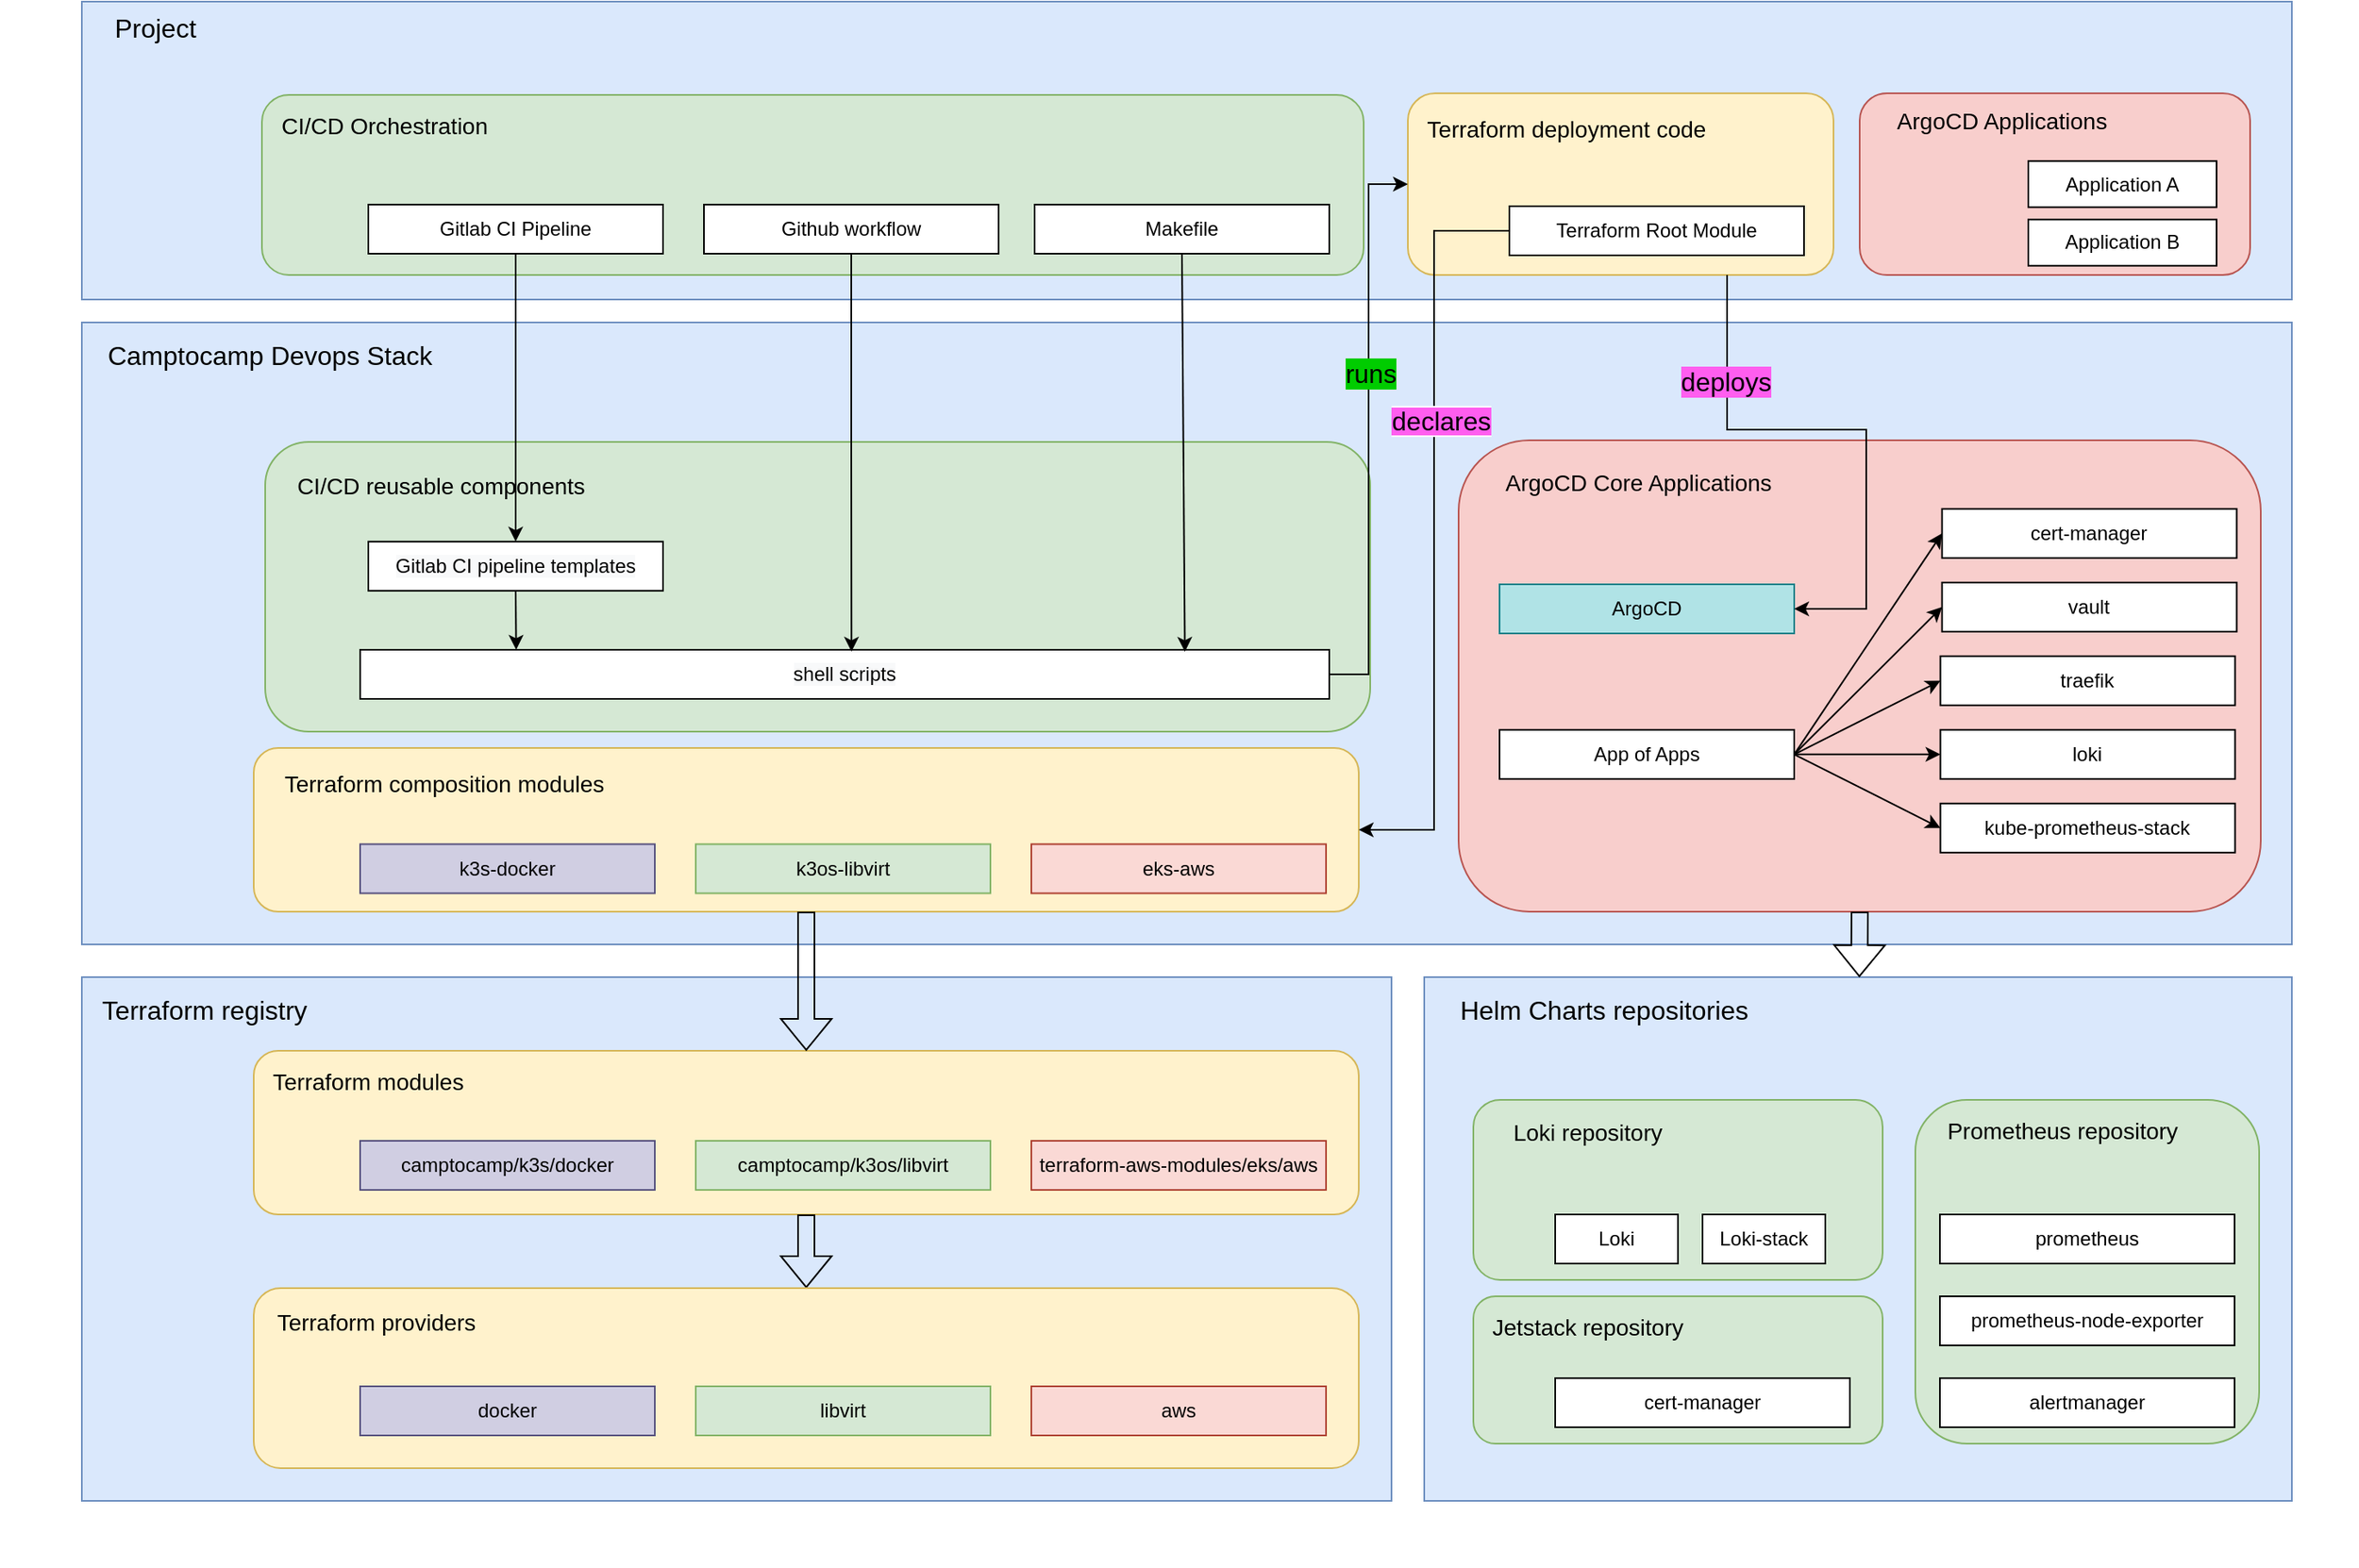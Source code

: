 <mxfile version="13.7.9" type="device"><diagram id="X9CnibR8AjEBaoceBRTK" name="Page-1"><mxGraphModel dx="2337" dy="2176" grid="1" gridSize="10" guides="1" tooltips="1" connect="1" arrows="1" fold="1" page="1" pageScale="1" pageWidth="1169" pageHeight="827" math="0" shadow="0"><root><mxCell id="0"/><mxCell id="1" parent="0"/><mxCell id="eQljkB-SZCPV8URkeqLH-210" value="" style="group" parent="1" vertex="1" connectable="0"><mxGeometry x="40" y="420" width="850" height="360" as="geometry"/></mxCell><mxCell id="eQljkB-SZCPV8URkeqLH-1" value="" style="rounded=0;whiteSpace=wrap;html=1;fillColor=#dae8fc;strokeColor=#6c8ebf;" parent="eQljkB-SZCPV8URkeqLH-210" vertex="1"><mxGeometry x="50" width="800" height="320" as="geometry"/></mxCell><mxCell id="eQljkB-SZCPV8URkeqLH-8" value="&lt;font style=&quot;font-size: 16px&quot;&gt;Terraform registry&lt;/font&gt;" style="text;html=1;strokeColor=none;fillColor=none;align=center;verticalAlign=middle;whiteSpace=wrap;rounded=0;rotation=0;fontSize=16;" parent="eQljkB-SZCPV8URkeqLH-210" vertex="1"><mxGeometry x="60" y="10" width="130" height="20" as="geometry"/></mxCell><mxCell id="eQljkB-SZCPV8URkeqLH-215" value="" style="group" parent="eQljkB-SZCPV8URkeqLH-210" vertex="1" connectable="0"><mxGeometry x="155" y="45" width="675" height="100" as="geometry"/></mxCell><mxCell id="eQljkB-SZCPV8URkeqLH-2" value="" style="rounded=1;whiteSpace=wrap;html=1;fillColor=#fff2cc;strokeColor=#d6b656;" parent="eQljkB-SZCPV8URkeqLH-215" vertex="1"><mxGeometry width="675" height="100" as="geometry"/></mxCell><mxCell id="eQljkB-SZCPV8URkeqLH-9" value="Terraform modules" style="text;html=1;strokeColor=none;fillColor=none;align=center;verticalAlign=middle;whiteSpace=wrap;rounded=0;rotation=0;fontSize=14;" parent="eQljkB-SZCPV8URkeqLH-215" vertex="1"><mxGeometry y="10.005" width="140" height="18.909" as="geometry"/></mxCell><UserObject label="camptocamp/k3s/docker" link="https://github.com/camptocamp/terraform-docker-k3s" id="eQljkB-SZCPV8URkeqLH-218"><mxCell style="rounded=0;whiteSpace=wrap;html=1;fillColor=#d0cee2;strokeColor=#56517e;" parent="eQljkB-SZCPV8URkeqLH-215" vertex="1"><mxGeometry x="65" y="55" width="180" height="30" as="geometry"/></mxCell></UserObject><UserObject label="&lt;span&gt;terraform-aws-modules/eks/aws&lt;/span&gt;" link="https://github.com/terraform-aws-modules/terraform-aws-eks" id="eQljkB-SZCPV8URkeqLH-7"><mxCell style="rounded=0;whiteSpace=wrap;html=1;fillColor=#fad9d5;strokeColor=#ae4132;" parent="eQljkB-SZCPV8URkeqLH-210" vertex="1"><mxGeometry x="630" y="100" width="180" height="30" as="geometry"/></mxCell></UserObject><mxCell id="eQljkB-SZCPV8URkeqLH-227" style="edgeStyle=none;rounded=0;orthogonalLoop=1;jettySize=auto;html=1;entryX=0.5;entryY=0;entryDx=0;entryDy=0;shape=flexArrow;exitX=0.5;exitY=1;exitDx=0;exitDy=0;" parent="eQljkB-SZCPV8URkeqLH-210" source="eQljkB-SZCPV8URkeqLH-2" target="eQljkB-SZCPV8URkeqLH-4" edge="1"><mxGeometry relative="1" as="geometry"/></mxCell><UserObject label="camptocamp/k3os/libvirt" link="https://github.com/camptocamp/terraform-libvirt-k3os" id="eQljkB-SZCPV8URkeqLH-11"><mxCell style="rounded=0;whiteSpace=wrap;html=1;fillColor=#d5e8d4;strokeColor=#82b366;" parent="eQljkB-SZCPV8URkeqLH-210" vertex="1"><mxGeometry x="425" y="100" width="180" height="30" as="geometry"/></mxCell></UserObject><mxCell id="eQljkB-SZCPV8URkeqLH-217" value="" style="group;fontStyle=1" parent="eQljkB-SZCPV8URkeqLH-210" vertex="1" connectable="0"><mxGeometry x="155" y="190" width="675" height="110" as="geometry"/></mxCell><mxCell id="eQljkB-SZCPV8URkeqLH-4" value="" style="rounded=1;whiteSpace=wrap;html=1;fillColor=#fff2cc;strokeColor=#d6b656;" parent="eQljkB-SZCPV8URkeqLH-217" vertex="1"><mxGeometry width="675" height="110" as="geometry"/></mxCell><mxCell id="eQljkB-SZCPV8URkeqLH-10" value="&lt;font style=&quot;font-size: 14px&quot;&gt;Terraform providers&lt;/font&gt;" style="text;html=1;strokeColor=none;fillColor=none;align=center;verticalAlign=middle;whiteSpace=wrap;rounded=0;rotation=0;fontSize=15;" parent="eQljkB-SZCPV8URkeqLH-217" vertex="1"><mxGeometry y="10" width="150" height="20" as="geometry"/></mxCell><UserObject label="aws" link="https://github.com/hashicorp/terraform-provider-aws" id="eQljkB-SZCPV8URkeqLH-31"><mxCell style="rounded=0;whiteSpace=wrap;html=1;fillColor=#fad9d5;strokeColor=#ae4132;" parent="eQljkB-SZCPV8URkeqLH-210" vertex="1"><mxGeometry x="630" y="250" width="180" height="30" as="geometry"/></mxCell></UserObject><UserObject label="libvirt" link="https://github.com/dmacvicar/terraform-provider-libvirt" id="eQljkB-SZCPV8URkeqLH-32"><mxCell style="rounded=0;whiteSpace=wrap;html=1;fillColor=#d5e8d4;strokeColor=#82b366;" parent="eQljkB-SZCPV8URkeqLH-210" vertex="1"><mxGeometry x="425" y="250" width="180" height="30" as="geometry"/></mxCell></UserObject><UserObject label="docker" link="https://github.com/terraform-providers/terraform-provider-docker" id="eQljkB-SZCPV8URkeqLH-37"><mxCell style="rounded=0;whiteSpace=wrap;html=1;fillColor=#d0cee2;strokeColor=#56517e;" parent="eQljkB-SZCPV8URkeqLH-210" vertex="1"><mxGeometry x="220" y="250" width="180" height="30" as="geometry"/></mxCell></UserObject><mxCell id="eQljkB-SZCPV8URkeqLH-209" value="" style="group" parent="1" vertex="1" connectable="0"><mxGeometry x="40" y="20" width="1400" height="380" as="geometry"/></mxCell><mxCell id="eQljkB-SZCPV8URkeqLH-41" value="" style="rounded=0;whiteSpace=wrap;html=1;fillColor=#dae8fc;strokeColor=#6c8ebf;" parent="eQljkB-SZCPV8URkeqLH-209" vertex="1"><mxGeometry x="50" width="1350" height="380" as="geometry"/></mxCell><mxCell id="eQljkB-SZCPV8URkeqLH-44" value="&lt;font style=&quot;font-size: 16px&quot;&gt;Camptocamp Devops Stack&lt;br&gt;&lt;/font&gt;" style="text;html=1;strokeColor=none;fillColor=none;align=center;verticalAlign=middle;whiteSpace=wrap;rounded=0;rotation=0;fontSize=16;" parent="eQljkB-SZCPV8URkeqLH-209" vertex="1"><mxGeometry x="60" y="10" width="210" height="20" as="geometry"/></mxCell><mxCell id="eQljkB-SZCPV8URkeqLH-139" style="edgeStyle=none;rounded=0;orthogonalLoop=1;jettySize=auto;html=1;exitX=0.5;exitY=0;exitDx=0;exitDy=0;" parent="eQljkB-SZCPV8URkeqLH-209" source="eQljkB-SZCPV8URkeqLH-44" target="eQljkB-SZCPV8URkeqLH-44" edge="1"><mxGeometry relative="1" as="geometry"/></mxCell><mxCell id="eQljkB-SZCPV8URkeqLH-214" value="" style="group;fontStyle=1" parent="eQljkB-SZCPV8URkeqLH-209" vertex="1" connectable="0"><mxGeometry x="871" y="72" width="510" height="288" as="geometry"/></mxCell><mxCell id="eQljkB-SZCPV8URkeqLH-188" value="" style="rounded=1;whiteSpace=wrap;html=1;fillColor=#f8cecc;strokeColor=#b85450;" parent="eQljkB-SZCPV8URkeqLH-214" vertex="1"><mxGeometry x="20" width="490" height="288" as="geometry"/></mxCell><mxCell id="eQljkB-SZCPV8URkeqLH-115" value="&lt;font style=&quot;font-size: 14px;&quot;&gt;ArgoCD Core Applications&lt;/font&gt;" style="text;html=1;strokeColor=none;fillColor=none;align=center;verticalAlign=middle;whiteSpace=wrap;rounded=0;rotation=0;fontSize=14;" parent="eQljkB-SZCPV8URkeqLH-214" vertex="1"><mxGeometry x="35" y="17.997" width="190" height="16.457" as="geometry"/></mxCell><UserObject label="ArgoCD" id="eQljkB-SZCPV8URkeqLH-117"><mxCell style="rounded=0;whiteSpace=wrap;html=1;fillColor=#b0e3e6;strokeColor=#0e8088;" parent="eQljkB-SZCPV8URkeqLH-214" vertex="1"><mxGeometry x="45" y="88.0" width="180" height="30" as="geometry"/></mxCell></UserObject><UserObject label="App of Apps" id="eQljkB-SZCPV8URkeqLH-116"><mxCell style="rounded=0;whiteSpace=wrap;html=1;" parent="eQljkB-SZCPV8URkeqLH-214" vertex="1"><mxGeometry x="45" y="176.91" width="180" height="30" as="geometry"/></mxCell></UserObject><UserObject label="loki" id="eQljkB-SZCPV8URkeqLH-118"><mxCell style="rounded=0;whiteSpace=wrap;html=1;" parent="eQljkB-SZCPV8URkeqLH-209" vertex="1"><mxGeometry x="1185.29" y="248.91" width="180" height="30" as="geometry"/></mxCell></UserObject><UserObject label="kube-prometheus-stack" id="eQljkB-SZCPV8URkeqLH-119"><mxCell style="rounded=0;whiteSpace=wrap;html=1;" parent="eQljkB-SZCPV8URkeqLH-209" vertex="1"><mxGeometry x="1185.29" y="293.91" width="180" height="30" as="geometry"/></mxCell></UserObject><UserObject label="traefik" id="eQljkB-SZCPV8URkeqLH-120"><mxCell style="rounded=0;whiteSpace=wrap;html=1;" parent="eQljkB-SZCPV8URkeqLH-209" vertex="1"><mxGeometry x="1185.29" y="203.91" width="180" height="30" as="geometry"/></mxCell></UserObject><UserObject label="cert-manager" id="eQljkB-SZCPV8URkeqLH-121"><mxCell style="rounded=0;whiteSpace=wrap;html=1;" parent="eQljkB-SZCPV8URkeqLH-209" vertex="1"><mxGeometry x="1186.29" y="113.91" width="180" height="30" as="geometry"/></mxCell></UserObject><UserObject label="vault" id="eQljkB-SZCPV8URkeqLH-122"><mxCell style="rounded=0;whiteSpace=wrap;html=1;" parent="eQljkB-SZCPV8URkeqLH-209" vertex="1"><mxGeometry x="1186.29" y="158.91" width="180" height="30" as="geometry"/></mxCell></UserObject><mxCell id="eQljkB-SZCPV8URkeqLH-123" value="" style="endArrow=classic;html=1;exitX=1;exitY=0.5;exitDx=0;exitDy=0;entryX=0;entryY=0.5;entryDx=0;entryDy=0;" parent="eQljkB-SZCPV8URkeqLH-209" source="eQljkB-SZCPV8URkeqLH-116" target="eQljkB-SZCPV8URkeqLH-121" edge="1"><mxGeometry width="50" height="50" relative="1" as="geometry"><mxPoint x="1106" y="158.91" as="sourcePoint"/><mxPoint x="1156" y="108.91" as="targetPoint"/></mxGeometry></mxCell><mxCell id="eQljkB-SZCPV8URkeqLH-124" value="" style="endArrow=classic;html=1;entryX=0;entryY=0.5;entryDx=0;entryDy=0;exitX=1;exitY=0.5;exitDx=0;exitDy=0;" parent="eQljkB-SZCPV8URkeqLH-209" source="eQljkB-SZCPV8URkeqLH-116" target="eQljkB-SZCPV8URkeqLH-122" edge="1"><mxGeometry width="50" height="50" relative="1" as="geometry"><mxPoint x="1111" y="178.91" as="sourcePoint"/><mxPoint x="1166.0" y="118.91" as="targetPoint"/></mxGeometry></mxCell><mxCell id="eQljkB-SZCPV8URkeqLH-125" value="" style="endArrow=classic;html=1;entryX=0;entryY=0.5;entryDx=0;entryDy=0;exitX=1;exitY=0.5;exitDx=0;exitDy=0;" parent="eQljkB-SZCPV8URkeqLH-209" source="eQljkB-SZCPV8URkeqLH-116" target="eQljkB-SZCPV8URkeqLH-120" edge="1"><mxGeometry width="50" height="50" relative="1" as="geometry"><mxPoint x="1101" y="178.91" as="sourcePoint"/><mxPoint x="1176.0" y="128.91" as="targetPoint"/></mxGeometry></mxCell><mxCell id="eQljkB-SZCPV8URkeqLH-126" value="" style="endArrow=classic;html=1;entryX=0;entryY=0.5;entryDx=0;entryDy=0;exitX=1;exitY=0.5;exitDx=0;exitDy=0;" parent="eQljkB-SZCPV8URkeqLH-209" source="eQljkB-SZCPV8URkeqLH-116" target="eQljkB-SZCPV8URkeqLH-118" edge="1"><mxGeometry width="50" height="50" relative="1" as="geometry"><mxPoint x="1136.0" y="188.91" as="sourcePoint"/><mxPoint x="1186.0" y="138.91" as="targetPoint"/></mxGeometry></mxCell><mxCell id="eQljkB-SZCPV8URkeqLH-127" value="" style="endArrow=classic;html=1;exitX=1;exitY=0.5;exitDx=0;exitDy=0;entryX=0;entryY=0.5;entryDx=0;entryDy=0;" parent="eQljkB-SZCPV8URkeqLH-209" source="eQljkB-SZCPV8URkeqLH-116" target="eQljkB-SZCPV8URkeqLH-119" edge="1"><mxGeometry width="50" height="50" relative="1" as="geometry"><mxPoint x="1146.0" y="198.91" as="sourcePoint"/><mxPoint x="1196.0" y="148.91" as="targetPoint"/></mxGeometry></mxCell><mxCell id="eQljkB-SZCPV8URkeqLH-212" value="" style="group" parent="eQljkB-SZCPV8URkeqLH-209" vertex="1" connectable="0"><mxGeometry x="162" y="73" width="675" height="177" as="geometry"/></mxCell><mxCell id="eQljkB-SZCPV8URkeqLH-42" value="" style="rounded=1;whiteSpace=wrap;html=1;fillColor=#d5e8d4;strokeColor=#82b366;" parent="eQljkB-SZCPV8URkeqLH-212" vertex="1"><mxGeometry width="675" height="177" as="geometry"/></mxCell><mxCell id="eQljkB-SZCPV8URkeqLH-45" value="CI/CD reusable components" style="text;html=1;strokeColor=none;fillColor=none;align=center;verticalAlign=middle;whiteSpace=wrap;rounded=0;rotation=0;fontSize=14;" parent="eQljkB-SZCPV8URkeqLH-212" vertex="1"><mxGeometry x="15" y="15.399" width="185" height="23.908" as="geometry"/></mxCell><UserObject label="&lt;meta charset=&quot;utf-8&quot;&gt;&lt;span style=&quot;color: rgb(0, 0, 0); font-family: helvetica; font-size: 12px; font-style: normal; font-weight: 400; letter-spacing: normal; text-align: center; text-indent: 0px; text-transform: none; word-spacing: 0px; background-color: rgb(248, 249, 250); display: inline; float: none;&quot;&gt;shell scripts&lt;/span&gt;" id="eQljkB-SZCPV8URkeqLH-48"><mxCell style="rounded=0;whiteSpace=wrap;html=1;" parent="eQljkB-SZCPV8URkeqLH-212" vertex="1"><mxGeometry x="58" y="127" width="592" height="30" as="geometry"/></mxCell></UserObject><mxCell id="Z5knDcSZRVd1Ag3WuBRg-6" style="edgeStyle=none;rounded=0;orthogonalLoop=1;jettySize=auto;html=1;exitX=0.5;exitY=1;exitDx=0;exitDy=0;entryX=0.161;entryY=0;entryDx=0;entryDy=0;entryPerimeter=0;" edge="1" parent="eQljkB-SZCPV8URkeqLH-212" source="eQljkB-SZCPV8URkeqLH-138" target="eQljkB-SZCPV8URkeqLH-48"><mxGeometry relative="1" as="geometry"/></mxCell><UserObject label="&lt;meta charset=&quot;utf-8&quot;&gt;&lt;span style=&quot;color: rgb(0, 0, 0); font-family: helvetica; font-size: 12px; font-style: normal; font-weight: 400; letter-spacing: normal; text-align: center; text-indent: 0px; text-transform: none; word-spacing: 0px; background-color: rgb(248, 249, 250); display: inline; float: none;&quot;&gt;Gitlab CI pipeline templates&lt;/span&gt;" id="eQljkB-SZCPV8URkeqLH-138"><mxCell style="rounded=0;whiteSpace=wrap;html=1;" parent="eQljkB-SZCPV8URkeqLH-212" vertex="1"><mxGeometry x="63" y="60.91" width="180" height="30" as="geometry"/></mxCell></UserObject><mxCell id="eQljkB-SZCPV8URkeqLH-213" value="" style="group" parent="1" vertex="1" connectable="0"><mxGeometry x="195" y="280" width="675" height="100" as="geometry"/></mxCell><mxCell id="eQljkB-SZCPV8URkeqLH-131" value="" style="rounded=1;whiteSpace=wrap;html=1;fillColor=#fff2cc;strokeColor=#d6b656;" parent="eQljkB-SZCPV8URkeqLH-213" vertex="1"><mxGeometry width="675" height="100" as="geometry"/></mxCell><mxCell id="eQljkB-SZCPV8URkeqLH-133" value="&lt;font style=&quot;font-size: 14px&quot;&gt;Terraform composition modules&lt;br&gt;&lt;/font&gt;" style="text;html=1;strokeColor=none;fillColor=none;align=center;verticalAlign=middle;whiteSpace=wrap;rounded=0;rotation=0;fontSize=15;" parent="eQljkB-SZCPV8URkeqLH-213" vertex="1"><mxGeometry x="15" y="11.25" width="202.5" height="20" as="geometry"/></mxCell><mxCell id="eQljkB-SZCPV8URkeqLH-211" value="" style="group" parent="1" vertex="1" connectable="0"><mxGeometry x="910" y="420" width="570" height="360" as="geometry"/></mxCell><mxCell id="eQljkB-SZCPV8URkeqLH-51" value="" style="rounded=0;whiteSpace=wrap;html=1;fillColor=#dae8fc;strokeColor=#6c8ebf;" parent="eQljkB-SZCPV8URkeqLH-211" vertex="1"><mxGeometry width="530" height="320" as="geometry"/></mxCell><mxCell id="eQljkB-SZCPV8URkeqLH-54" value="Helm Charts repositories" style="text;html=1;strokeColor=none;fillColor=none;align=center;verticalAlign=middle;whiteSpace=wrap;rounded=0;rotation=0;fontSize=16;" parent="eQljkB-SZCPV8URkeqLH-211" vertex="1"><mxGeometry x="20" y="10" width="180" height="20" as="geometry"/></mxCell><UserObject label="" link="https://grafana.github.io/loki/charts" id="eQljkB-SZCPV8URkeqLH-246"><mxCell style="group" parent="eQljkB-SZCPV8URkeqLH-211" vertex="1" connectable="0"><mxGeometry x="30" y="75" width="250" height="110" as="geometry"/></mxCell></UserObject><mxCell id="eQljkB-SZCPV8URkeqLH-239" value="" style="rounded=1;whiteSpace=wrap;html=1;fontSize=14;fillColor=#d5e8d4;strokeColor=#82b366;" parent="eQljkB-SZCPV8URkeqLH-246" vertex="1"><mxGeometry width="250" height="110" as="geometry"/></mxCell><mxCell id="eQljkB-SZCPV8URkeqLH-240" value="Loki repository" style="text;html=1;strokeColor=none;fillColor=none;align=center;verticalAlign=middle;whiteSpace=wrap;rounded=0;rotation=0;fontSize=14;" parent="eQljkB-SZCPV8URkeqLH-246" vertex="1"><mxGeometry y="10" width="140" height="20" as="geometry"/></mxCell><UserObject label="Loki" id="eQljkB-SZCPV8URkeqLH-250"><mxCell style="rounded=0;whiteSpace=wrap;html=1;" parent="eQljkB-SZCPV8URkeqLH-246" vertex="1"><mxGeometry x="50" y="70" width="75" height="30" as="geometry"/></mxCell></UserObject><UserObject label="Loki-stack" id="eQljkB-SZCPV8URkeqLH-251"><mxCell style="rounded=0;whiteSpace=wrap;html=1;" parent="eQljkB-SZCPV8URkeqLH-246" vertex="1"><mxGeometry x="140" y="70" width="75" height="30" as="geometry"/></mxCell></UserObject><mxCell id="eQljkB-SZCPV8URkeqLH-241" value="" style="rounded=1;whiteSpace=wrap;html=1;fontSize=14;fillColor=#d5e8d4;strokeColor=#82b366;" parent="eQljkB-SZCPV8URkeqLH-211" vertex="1"><mxGeometry x="300" y="75" width="210" height="210" as="geometry"/></mxCell><mxCell id="eQljkB-SZCPV8URkeqLH-242" value="Prometheus repository" style="text;html=1;strokeColor=none;fillColor=none;align=center;verticalAlign=middle;whiteSpace=wrap;rounded=0;rotation=0;fontSize=14;" parent="eQljkB-SZCPV8URkeqLH-211" vertex="1"><mxGeometry x="310" y="85" width="160" height="18.91" as="geometry"/></mxCell><UserObject label="prometheus" id="eQljkB-SZCPV8URkeqLH-257"><mxCell style="rounded=0;whiteSpace=wrap;html=1;" parent="eQljkB-SZCPV8URkeqLH-211" vertex="1"><mxGeometry x="315" y="145" width="180" height="30" as="geometry"/></mxCell></UserObject><UserObject label="prometheus-node-exporter" id="eQljkB-SZCPV8URkeqLH-258"><mxCell style="rounded=0;whiteSpace=wrap;html=1;" parent="eQljkB-SZCPV8URkeqLH-211" vertex="1"><mxGeometry x="315" y="195" width="180" height="30" as="geometry"/></mxCell></UserObject><UserObject label="alertmanager" id="eQljkB-SZCPV8URkeqLH-259"><mxCell style="rounded=0;whiteSpace=wrap;html=1;" parent="eQljkB-SZCPV8URkeqLH-211" vertex="1"><mxGeometry x="315" y="245" width="180" height="30" as="geometry"/></mxCell></UserObject><UserObject label="" link="https://charts.jetstack.io" id="eQljkB-SZCPV8URkeqLH-248"><mxCell style="group" parent="eQljkB-SZCPV8URkeqLH-211" vertex="1" connectable="0"><mxGeometry x="30" y="185" width="250" height="100" as="geometry"/></mxCell></UserObject><mxCell id="eQljkB-SZCPV8URkeqLH-243" value="" style="rounded=1;whiteSpace=wrap;html=1;fontSize=14;fillColor=#d5e8d4;strokeColor=#82b366;" parent="eQljkB-SZCPV8URkeqLH-248" vertex="1"><mxGeometry y="10" width="250" height="90" as="geometry"/></mxCell><mxCell id="eQljkB-SZCPV8URkeqLH-244" value="Jetstack repository" style="text;html=1;strokeColor=none;fillColor=none;align=center;verticalAlign=middle;whiteSpace=wrap;rounded=0;rotation=0;fontSize=14;" parent="eQljkB-SZCPV8URkeqLH-248" vertex="1"><mxGeometry y="20.005" width="140" height="18.909" as="geometry"/></mxCell><UserObject label="cert-manager" id="eQljkB-SZCPV8URkeqLH-252"><mxCell style="rounded=0;whiteSpace=wrap;html=1;" parent="eQljkB-SZCPV8URkeqLH-248" vertex="1"><mxGeometry x="50" y="60" width="180" height="30" as="geometry"/></mxCell></UserObject><UserObject label="k3s-docker" id="eQljkB-SZCPV8URkeqLH-134"><mxCell style="rounded=0;whiteSpace=wrap;html=1;fillColor=#d0cee2;strokeColor=#56517e;" parent="1" vertex="1"><mxGeometry x="260" y="338.75" width="180" height="30" as="geometry"/></mxCell></UserObject><UserObject label="eks-aws" id="eQljkB-SZCPV8URkeqLH-135"><mxCell style="rounded=0;whiteSpace=wrap;html=1;fillColor=#fad9d5;strokeColor=#ae4132;" parent="1" vertex="1"><mxGeometry x="670" y="338.75" width="180" height="30" as="geometry"/></mxCell></UserObject><mxCell id="eQljkB-SZCPV8URkeqLH-226" style="edgeStyle=none;rounded=0;orthogonalLoop=1;jettySize=auto;html=1;shape=flexArrow;exitX=0.5;exitY=1;exitDx=0;exitDy=0;entryX=0.5;entryY=0;entryDx=0;entryDy=0;" parent="1" source="eQljkB-SZCPV8URkeqLH-131" target="eQljkB-SZCPV8URkeqLH-2" edge="1"><mxGeometry relative="1" as="geometry"><mxPoint x="554" y="486" as="targetPoint"/></mxGeometry></mxCell><UserObject label="k3os-libvirt" id="eQljkB-SZCPV8URkeqLH-136"><mxCell style="rounded=0;whiteSpace=wrap;html=1;fillColor=#d5e8d4;strokeColor=#82b366;" parent="1" vertex="1"><mxGeometry x="465" y="338.75" width="180" height="30" as="geometry"/></mxCell></UserObject><mxCell id="eQljkB-SZCPV8URkeqLH-150" value="" style="rounded=0;whiteSpace=wrap;html=1;fillColor=#dae8fc;strokeColor=#6c8ebf;" parent="1" vertex="1"><mxGeometry x="90" y="-176" width="1350" height="182" as="geometry"/></mxCell><mxCell id="eQljkB-SZCPV8URkeqLH-225" value="" style="group" parent="1" vertex="1" connectable="0"><mxGeometry x="1176" y="-120" width="238.5" height="111" as="geometry"/></mxCell><mxCell id="eQljkB-SZCPV8URkeqLH-190" value="" style="rounded=1;whiteSpace=wrap;html=1;fillColor=#f8cecc;strokeColor=#b85450;" parent="eQljkB-SZCPV8URkeqLH-225" vertex="1"><mxGeometry width="238.5" height="111" as="geometry"/></mxCell><mxCell id="eQljkB-SZCPV8URkeqLH-191" value="&lt;font style=&quot;font-size: 14px&quot;&gt;ArgoCD Applications&lt;/font&gt;" style="text;html=1;strokeColor=none;fillColor=none;align=center;verticalAlign=middle;whiteSpace=wrap;rounded=0;rotation=0;fontSize=16;" parent="eQljkB-SZCPV8URkeqLH-225" vertex="1"><mxGeometry x="11.21" y="11.031" width="151.69" height="10.679" as="geometry"/></mxCell><UserObject label="Application B" id="eQljkB-SZCPV8URkeqLH-204"><mxCell style="rounded=0;whiteSpace=wrap;html=1;" parent="eQljkB-SZCPV8URkeqLH-225" vertex="1"><mxGeometry x="103" y="77.136" width="115" height="28.22" as="geometry"/></mxCell></UserObject><UserObject label="Application A" id="eQljkB-SZCPV8URkeqLH-192"><mxCell style="rounded=0;whiteSpace=wrap;html=1;" parent="eQljkB-SZCPV8URkeqLH-225" vertex="1"><mxGeometry x="103" y="41.39" width="115" height="28.22" as="geometry"/></mxCell></UserObject><mxCell id="eQljkB-SZCPV8URkeqLH-153" value="&lt;font style=&quot;font-size: 16px&quot;&gt;Project&lt;/font&gt;" style="text;html=1;strokeColor=none;fillColor=none;align=center;verticalAlign=middle;whiteSpace=wrap;rounded=0;rotation=0;fontSize=16;" parent="1" vertex="1"><mxGeometry x="100" y="-170" width="70" height="20" as="geometry"/></mxCell><mxCell id="eQljkB-SZCPV8URkeqLH-219" value="" style="group;fontStyle=1" parent="1" vertex="1" connectable="0"><mxGeometry x="200" y="-119" width="675" height="110" as="geometry"/></mxCell><mxCell id="eQljkB-SZCPV8URkeqLH-151" value="" style="rounded=1;whiteSpace=wrap;html=1;fillColor=#d5e8d4;strokeColor=#82b366;" parent="eQljkB-SZCPV8URkeqLH-219" vertex="1"><mxGeometry width="673" height="110" as="geometry"/></mxCell><mxCell id="eQljkB-SZCPV8URkeqLH-154" value="CI/CD Orchestration" style="text;html=1;strokeColor=none;fillColor=none;align=center;verticalAlign=middle;whiteSpace=wrap;rounded=0;rotation=0;fontSize=14;" parent="eQljkB-SZCPV8URkeqLH-219" vertex="1"><mxGeometry x="5" y="10.005" width="140" height="18.909" as="geometry"/></mxCell><UserObject label="Gitlab CI Pipeline" id="eQljkB-SZCPV8URkeqLH-156"><mxCell style="rounded=0;whiteSpace=wrap;html=1;" parent="eQljkB-SZCPV8URkeqLH-219" vertex="1"><mxGeometry x="65" y="67" width="180" height="30" as="geometry"/></mxCell></UserObject><UserObject label="Github workflow" id="eQljkB-SZCPV8URkeqLH-157"><mxCell style="rounded=0;whiteSpace=wrap;html=1;" parent="eQljkB-SZCPV8URkeqLH-219" vertex="1"><mxGeometry x="270" y="67" width="180" height="30" as="geometry"/></mxCell></UserObject><UserObject label="Makefile" id="eQljkB-SZCPV8URkeqLH-161"><mxCell style="rounded=0;whiteSpace=wrap;html=1;" parent="eQljkB-SZCPV8URkeqLH-219" vertex="1"><mxGeometry x="472" y="67" width="180" height="30" as="geometry"/></mxCell></UserObject><mxCell id="eQljkB-SZCPV8URkeqLH-220" value="" style="group" parent="1" vertex="1" connectable="0"><mxGeometry x="890" y="-109" width="270" height="100" as="geometry"/></mxCell><mxCell id="eQljkB-SZCPV8URkeqLH-166" value="" style="rounded=1;whiteSpace=wrap;html=1;fillColor=#fff2cc;strokeColor=#d6b656;" parent="eQljkB-SZCPV8URkeqLH-220" vertex="1"><mxGeometry x="10" y="-11" width="260" height="111" as="geometry"/></mxCell><mxCell id="eQljkB-SZCPV8URkeqLH-167" value="&lt;font style=&quot;font-size: 14px&quot;&gt;Terraform deployment code&lt;br&gt;&lt;/font&gt;" style="text;html=1;strokeColor=none;fillColor=none;align=center;verticalAlign=middle;whiteSpace=wrap;rounded=0;rotation=0;fontSize=15;" parent="eQljkB-SZCPV8URkeqLH-220" vertex="1"><mxGeometry x="12" width="190" height="20" as="geometry"/></mxCell><UserObject label="Terraform Root Module" id="eQljkB-SZCPV8URkeqLH-168"><mxCell style="rounded=0;whiteSpace=wrap;html=1;" parent="eQljkB-SZCPV8URkeqLH-220" vertex="1"><mxGeometry x="72" y="58" width="180" height="30" as="geometry"/></mxCell></UserObject><mxCell id="eQljkB-SZCPV8URkeqLH-231" style="edgeStyle=elbowEdgeStyle;rounded=0;orthogonalLoop=1;jettySize=auto;html=1;exitX=1;exitY=0.5;exitDx=0;exitDy=0;entryX=0;entryY=0.5;entryDx=0;entryDy=0;fontSize=14;" parent="1" source="eQljkB-SZCPV8URkeqLH-48" target="eQljkB-SZCPV8URkeqLH-166" edge="1"><mxGeometry relative="1" as="geometry"/></mxCell><mxCell id="eQljkB-SZCPV8URkeqLH-261" value="&lt;span style=&quot;&quot;&gt;runs&lt;/span&gt;" style="edgeLabel;html=1;align=center;verticalAlign=middle;resizable=0;points=[];fontSize=16;labelBackgroundColor=#00CC00;" parent="eQljkB-SZCPV8URkeqLH-231" vertex="1" connectable="0"><mxGeometry x="0.097" relative="1" as="geometry"><mxPoint x="1" y="-18" as="offset"/></mxGeometry></mxCell><mxCell id="eQljkB-SZCPV8URkeqLH-232" style="orthogonalLoop=1;jettySize=auto;html=1;fontSize=14;rounded=0;exitX=0.75;exitY=1;exitDx=0;exitDy=0;edgeStyle=orthogonalEdgeStyle;entryX=1;entryY=0.5;entryDx=0;entryDy=0;" parent="1" source="eQljkB-SZCPV8URkeqLH-166" target="eQljkB-SZCPV8URkeqLH-117" edge="1"><mxGeometry relative="1" as="geometry"><mxPoint x="1160" y="-64" as="sourcePoint"/></mxGeometry></mxCell><mxCell id="eQljkB-SZCPV8URkeqLH-263" value="deploys" style="edgeLabel;html=1;align=center;verticalAlign=middle;resizable=0;points=[];fontSize=16;labelBackgroundColor=#FF5EEF;" parent="eQljkB-SZCPV8URkeqLH-232" vertex="1" connectable="0"><mxGeometry x="-0.614" y="-1" relative="1" as="geometry"><mxPoint as="offset"/></mxGeometry></mxCell><mxCell id="eQljkB-SZCPV8URkeqLH-238" style="edgeStyle=elbowEdgeStyle;rounded=0;jumpStyle=arc;orthogonalLoop=1;jettySize=auto;html=1;exitX=0;exitY=0.5;exitDx=0;exitDy=0;entryX=1;entryY=0.5;entryDx=0;entryDy=0;shadow=0;fontSize=14;" parent="1" source="eQljkB-SZCPV8URkeqLH-168" target="eQljkB-SZCPV8URkeqLH-131" edge="1"><mxGeometry relative="1" as="geometry"/></mxCell><mxCell id="eQljkB-SZCPV8URkeqLH-262" value="&lt;span style=&quot;background-color: rgb(255 , 94 , 239)&quot;&gt;declares&lt;/span&gt;" style="edgeLabel;html=1;align=center;verticalAlign=middle;resizable=0;points=[];fontSize=16;" parent="eQljkB-SZCPV8URkeqLH-238" vertex="1" connectable="0"><mxGeometry x="-0.288" relative="1" as="geometry"><mxPoint x="4" y="-1" as="offset"/></mxGeometry></mxCell><mxCell id="eQljkB-SZCPV8URkeqLH-260" style="rounded=0;jumpStyle=arc;orthogonalLoop=1;jettySize=auto;html=1;exitX=0.5;exitY=1;exitDx=0;exitDy=0;shadow=0;fontSize=14;shape=flexArrow;" parent="1" source="eQljkB-SZCPV8URkeqLH-188" target="eQljkB-SZCPV8URkeqLH-51" edge="1"><mxGeometry relative="1" as="geometry"/></mxCell><mxCell id="Z5knDcSZRVd1Ag3WuBRg-5" style="edgeStyle=none;rounded=0;orthogonalLoop=1;jettySize=auto;html=1;exitX=0.5;exitY=1;exitDx=0;exitDy=0;entryX=0.5;entryY=0;entryDx=0;entryDy=0;" edge="1" parent="1" source="eQljkB-SZCPV8URkeqLH-156" target="eQljkB-SZCPV8URkeqLH-138"><mxGeometry relative="1" as="geometry"/></mxCell><mxCell id="Z5knDcSZRVd1Ag3WuBRg-8" style="edgeStyle=none;rounded=0;orthogonalLoop=1;jettySize=auto;html=1;exitX=0.5;exitY=1;exitDx=0;exitDy=0;entryX=0.851;entryY=0.04;entryDx=0;entryDy=0;entryPerimeter=0;" edge="1" parent="1" source="eQljkB-SZCPV8URkeqLH-161" target="eQljkB-SZCPV8URkeqLH-48"><mxGeometry relative="1" as="geometry"><mxPoint x="760" y="220" as="targetPoint"/></mxGeometry></mxCell><mxCell id="Z5knDcSZRVd1Ag3WuBRg-9" style="edgeStyle=orthogonalEdgeStyle;rounded=0;orthogonalLoop=1;jettySize=auto;html=1;exitX=0.5;exitY=1;exitDx=0;exitDy=0;entryX=0.507;entryY=0.038;entryDx=0;entryDy=0;entryPerimeter=0;" edge="1" parent="1" source="eQljkB-SZCPV8URkeqLH-157" target="eQljkB-SZCPV8URkeqLH-48"><mxGeometry relative="1" as="geometry"/></mxCell></root></mxGraphModel></diagram></mxfile>